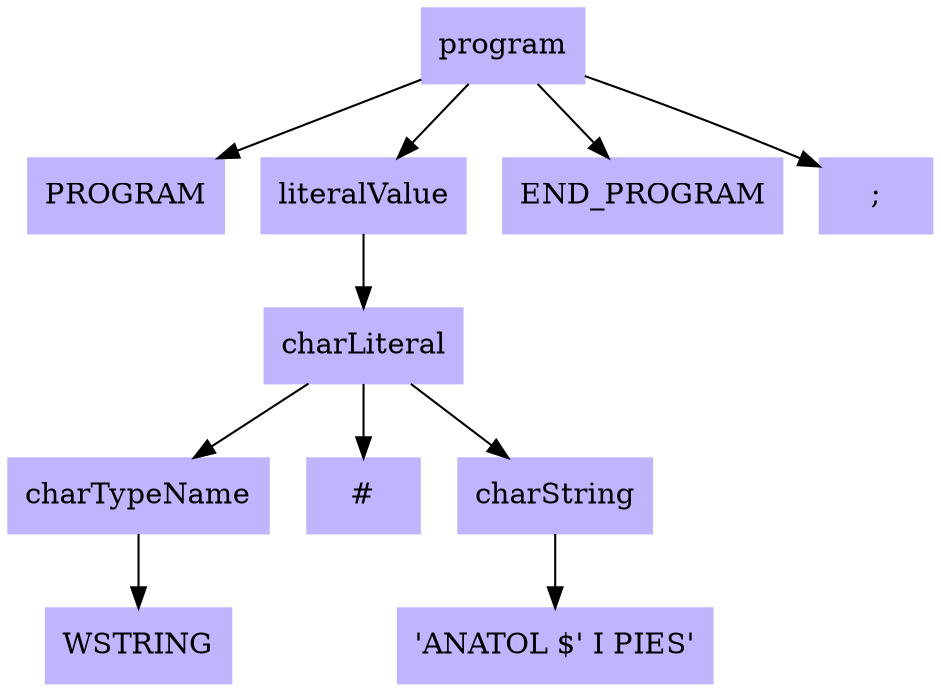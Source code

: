 digraph ParseTree {
node [shape=box, style=filled, color=".7 .3 1.0"];
node0 [label="program"];
node1 [label="PROGRAM"];
node0 -> node1;
node2 [label="literalValue"];
node0 -> node2;
node3 [label="charLiteral"];
node2 -> node3;
node4 [label="charTypeName"];
node3 -> node4;
node5 [label="WSTRING"];
node4 -> node5;
node6 [label="#"];
node3 -> node6;
node7 [label="charString"];
node3 -> node7;
node8 [label="'ANATOL $' I PIES'"];
node7 -> node8;
node9 [label="END_PROGRAM"];
node0 -> node9;
node10 [label=";"];
node0 -> node10;
}
